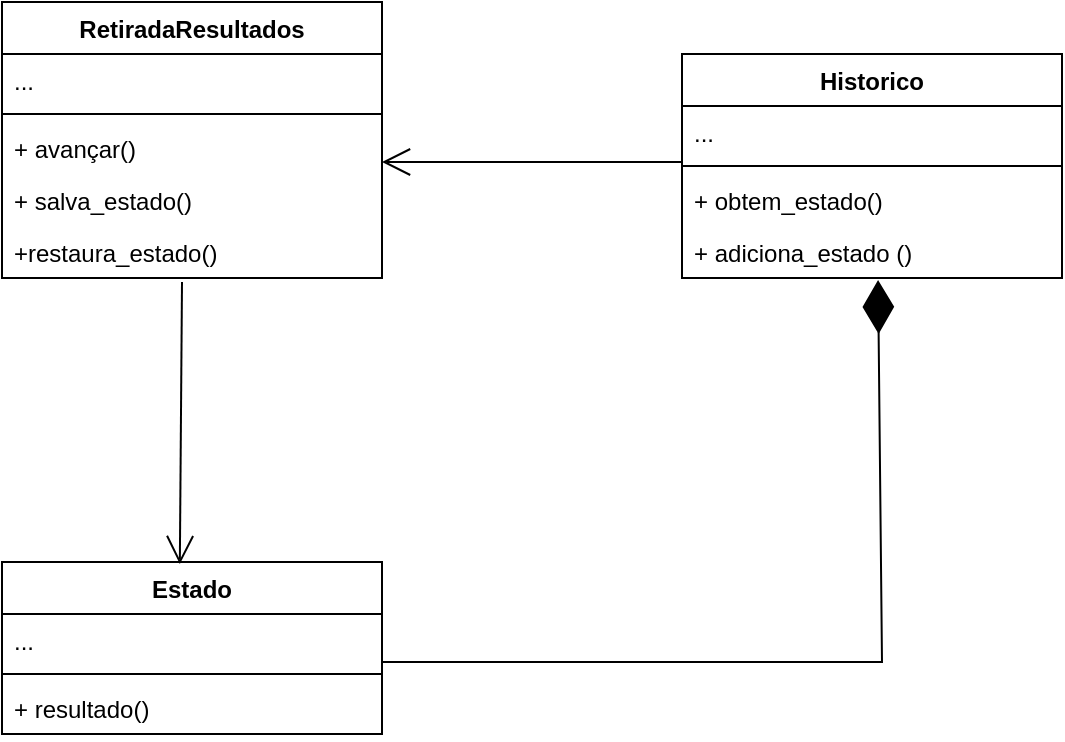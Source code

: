 <mxfile version="17.2.4" type="device"><diagram id="qZHwvC_FW-ZlKwlQ909l" name="Page-1"><mxGraphModel dx="1422" dy="794" grid="1" gridSize="10" guides="1" tooltips="1" connect="1" arrows="1" fold="1" page="1" pageScale="1" pageWidth="3300" pageHeight="4681" math="0" shadow="0"><root><mxCell id="0"/><mxCell id="1" parent="0"/><mxCell id="v9E4wsOs6oJlKrzALiWy-1" value="RetiradaResultados" style="swimlane;fontStyle=1;align=center;verticalAlign=top;childLayout=stackLayout;horizontal=1;startSize=26;horizontalStack=0;resizeParent=1;resizeParentMax=0;resizeLast=0;collapsible=1;marginBottom=0;" vertex="1" parent="1"><mxGeometry x="640" y="260" width="190" height="138" as="geometry"/></mxCell><mxCell id="v9E4wsOs6oJlKrzALiWy-2" value="..." style="text;strokeColor=none;fillColor=none;align=left;verticalAlign=top;spacingLeft=4;spacingRight=4;overflow=hidden;rotatable=0;points=[[0,0.5],[1,0.5]];portConstraint=eastwest;" vertex="1" parent="v9E4wsOs6oJlKrzALiWy-1"><mxGeometry y="26" width="190" height="26" as="geometry"/></mxCell><mxCell id="v9E4wsOs6oJlKrzALiWy-3" value="" style="line;strokeWidth=1;fillColor=none;align=left;verticalAlign=middle;spacingTop=-1;spacingLeft=3;spacingRight=3;rotatable=0;labelPosition=right;points=[];portConstraint=eastwest;" vertex="1" parent="v9E4wsOs6oJlKrzALiWy-1"><mxGeometry y="52" width="190" height="8" as="geometry"/></mxCell><mxCell id="v9E4wsOs6oJlKrzALiWy-4" value="+ avançar()" style="text;strokeColor=none;fillColor=none;align=left;verticalAlign=top;spacingLeft=4;spacingRight=4;overflow=hidden;rotatable=0;points=[[0,0.5],[1,0.5]];portConstraint=eastwest;" vertex="1" parent="v9E4wsOs6oJlKrzALiWy-1"><mxGeometry y="60" width="190" height="26" as="geometry"/></mxCell><mxCell id="v9E4wsOs6oJlKrzALiWy-80" value="+ salva_estado()&#10;" style="text;strokeColor=none;fillColor=none;align=left;verticalAlign=top;spacingLeft=4;spacingRight=4;overflow=hidden;rotatable=0;points=[[0,0.5],[1,0.5]];portConstraint=eastwest;" vertex="1" parent="v9E4wsOs6oJlKrzALiWy-1"><mxGeometry y="86" width="190" height="26" as="geometry"/></mxCell><mxCell id="v9E4wsOs6oJlKrzALiWy-5" value="+restaura_estado()&#10;&#10;" style="text;strokeColor=none;fillColor=none;align=left;verticalAlign=top;spacingLeft=4;spacingRight=4;overflow=hidden;rotatable=0;points=[[0,0.5],[1,0.5]];portConstraint=eastwest;" vertex="1" parent="v9E4wsOs6oJlKrzALiWy-1"><mxGeometry y="112" width="190" height="26" as="geometry"/></mxCell><mxCell id="v9E4wsOs6oJlKrzALiWy-16" value="Estado" style="swimlane;fontStyle=1;align=center;verticalAlign=top;childLayout=stackLayout;horizontal=1;startSize=26;horizontalStack=0;resizeParent=1;resizeParentMax=0;resizeLast=0;collapsible=1;marginBottom=0;" vertex="1" parent="1"><mxGeometry x="640" y="540" width="190" height="86" as="geometry"/></mxCell><mxCell id="v9E4wsOs6oJlKrzALiWy-17" value="..." style="text;strokeColor=none;fillColor=none;align=left;verticalAlign=top;spacingLeft=4;spacingRight=4;overflow=hidden;rotatable=0;points=[[0,0.5],[1,0.5]];portConstraint=eastwest;" vertex="1" parent="v9E4wsOs6oJlKrzALiWy-16"><mxGeometry y="26" width="190" height="26" as="geometry"/></mxCell><mxCell id="v9E4wsOs6oJlKrzALiWy-18" value="" style="line;strokeWidth=1;fillColor=none;align=left;verticalAlign=middle;spacingTop=-1;spacingLeft=3;spacingRight=3;rotatable=0;labelPosition=right;points=[];portConstraint=eastwest;" vertex="1" parent="v9E4wsOs6oJlKrzALiWy-16"><mxGeometry y="52" width="190" height="8" as="geometry"/></mxCell><mxCell id="v9E4wsOs6oJlKrzALiWy-20" value="+ resultado()" style="text;strokeColor=none;fillColor=none;align=left;verticalAlign=top;spacingLeft=4;spacingRight=4;overflow=hidden;rotatable=0;points=[[0,0.5],[1,0.5]];portConstraint=eastwest;" vertex="1" parent="v9E4wsOs6oJlKrzALiWy-16"><mxGeometry y="60" width="190" height="26" as="geometry"/></mxCell><mxCell id="v9E4wsOs6oJlKrzALiWy-26" value="Historico" style="swimlane;fontStyle=1;align=center;verticalAlign=top;childLayout=stackLayout;horizontal=1;startSize=26;horizontalStack=0;resizeParent=1;resizeParentMax=0;resizeLast=0;collapsible=1;marginBottom=0;" vertex="1" parent="1"><mxGeometry x="980" y="286" width="190" height="112" as="geometry"/></mxCell><mxCell id="v9E4wsOs6oJlKrzALiWy-27" value="..." style="text;strokeColor=none;fillColor=none;align=left;verticalAlign=top;spacingLeft=4;spacingRight=4;overflow=hidden;rotatable=0;points=[[0,0.5],[1,0.5]];portConstraint=eastwest;" vertex="1" parent="v9E4wsOs6oJlKrzALiWy-26"><mxGeometry y="26" width="190" height="26" as="geometry"/></mxCell><mxCell id="v9E4wsOs6oJlKrzALiWy-28" value="" style="line;strokeWidth=1;fillColor=none;align=left;verticalAlign=middle;spacingTop=-1;spacingLeft=3;spacingRight=3;rotatable=0;labelPosition=right;points=[];portConstraint=eastwest;" vertex="1" parent="v9E4wsOs6oJlKrzALiWy-26"><mxGeometry y="52" width="190" height="8" as="geometry"/></mxCell><mxCell id="v9E4wsOs6oJlKrzALiWy-29" value="+ obtem_estado()" style="text;strokeColor=none;fillColor=none;align=left;verticalAlign=top;spacingLeft=4;spacingRight=4;overflow=hidden;rotatable=0;points=[[0,0.5],[1,0.5]];portConstraint=eastwest;" vertex="1" parent="v9E4wsOs6oJlKrzALiWy-26"><mxGeometry y="60" width="190" height="26" as="geometry"/></mxCell><mxCell id="v9E4wsOs6oJlKrzALiWy-30" value="+ adiciona_estado ()" style="text;strokeColor=none;fillColor=none;align=left;verticalAlign=top;spacingLeft=4;spacingRight=4;overflow=hidden;rotatable=0;points=[[0,0.5],[1,0.5]];portConstraint=eastwest;" vertex="1" parent="v9E4wsOs6oJlKrzALiWy-26"><mxGeometry y="86" width="190" height="26" as="geometry"/></mxCell><mxCell id="v9E4wsOs6oJlKrzALiWy-81" value="" style="endArrow=open;endFill=1;endSize=12;html=1;rounded=0;entryX=0.468;entryY=0.012;entryDx=0;entryDy=0;entryPerimeter=0;" edge="1" parent="1" target="v9E4wsOs6oJlKrzALiWy-16"><mxGeometry width="160" relative="1" as="geometry"><mxPoint x="730" y="400" as="sourcePoint"/><mxPoint x="1140" y="500" as="targetPoint"/></mxGeometry></mxCell><mxCell id="v9E4wsOs6oJlKrzALiWy-82" value="" style="endArrow=diamondThin;endFill=1;endSize=24;html=1;rounded=0;exitX=1;exitY=0.923;exitDx=0;exitDy=0;exitPerimeter=0;entryX=0.516;entryY=1.038;entryDx=0;entryDy=0;entryPerimeter=0;" edge="1" parent="1" source="v9E4wsOs6oJlKrzALiWy-17" target="v9E4wsOs6oJlKrzALiWy-30"><mxGeometry width="160" relative="1" as="geometry"><mxPoint x="980" y="500" as="sourcePoint"/><mxPoint x="1140" y="500" as="targetPoint"/><Array as="points"><mxPoint x="1080" y="590"/></Array></mxGeometry></mxCell><mxCell id="v9E4wsOs6oJlKrzALiWy-83" value="" style="endArrow=open;endFill=1;endSize=12;html=1;rounded=0;" edge="1" parent="1"><mxGeometry width="160" relative="1" as="geometry"><mxPoint x="980" y="340" as="sourcePoint"/><mxPoint x="830" y="340" as="targetPoint"/></mxGeometry></mxCell></root></mxGraphModel></diagram></mxfile>
